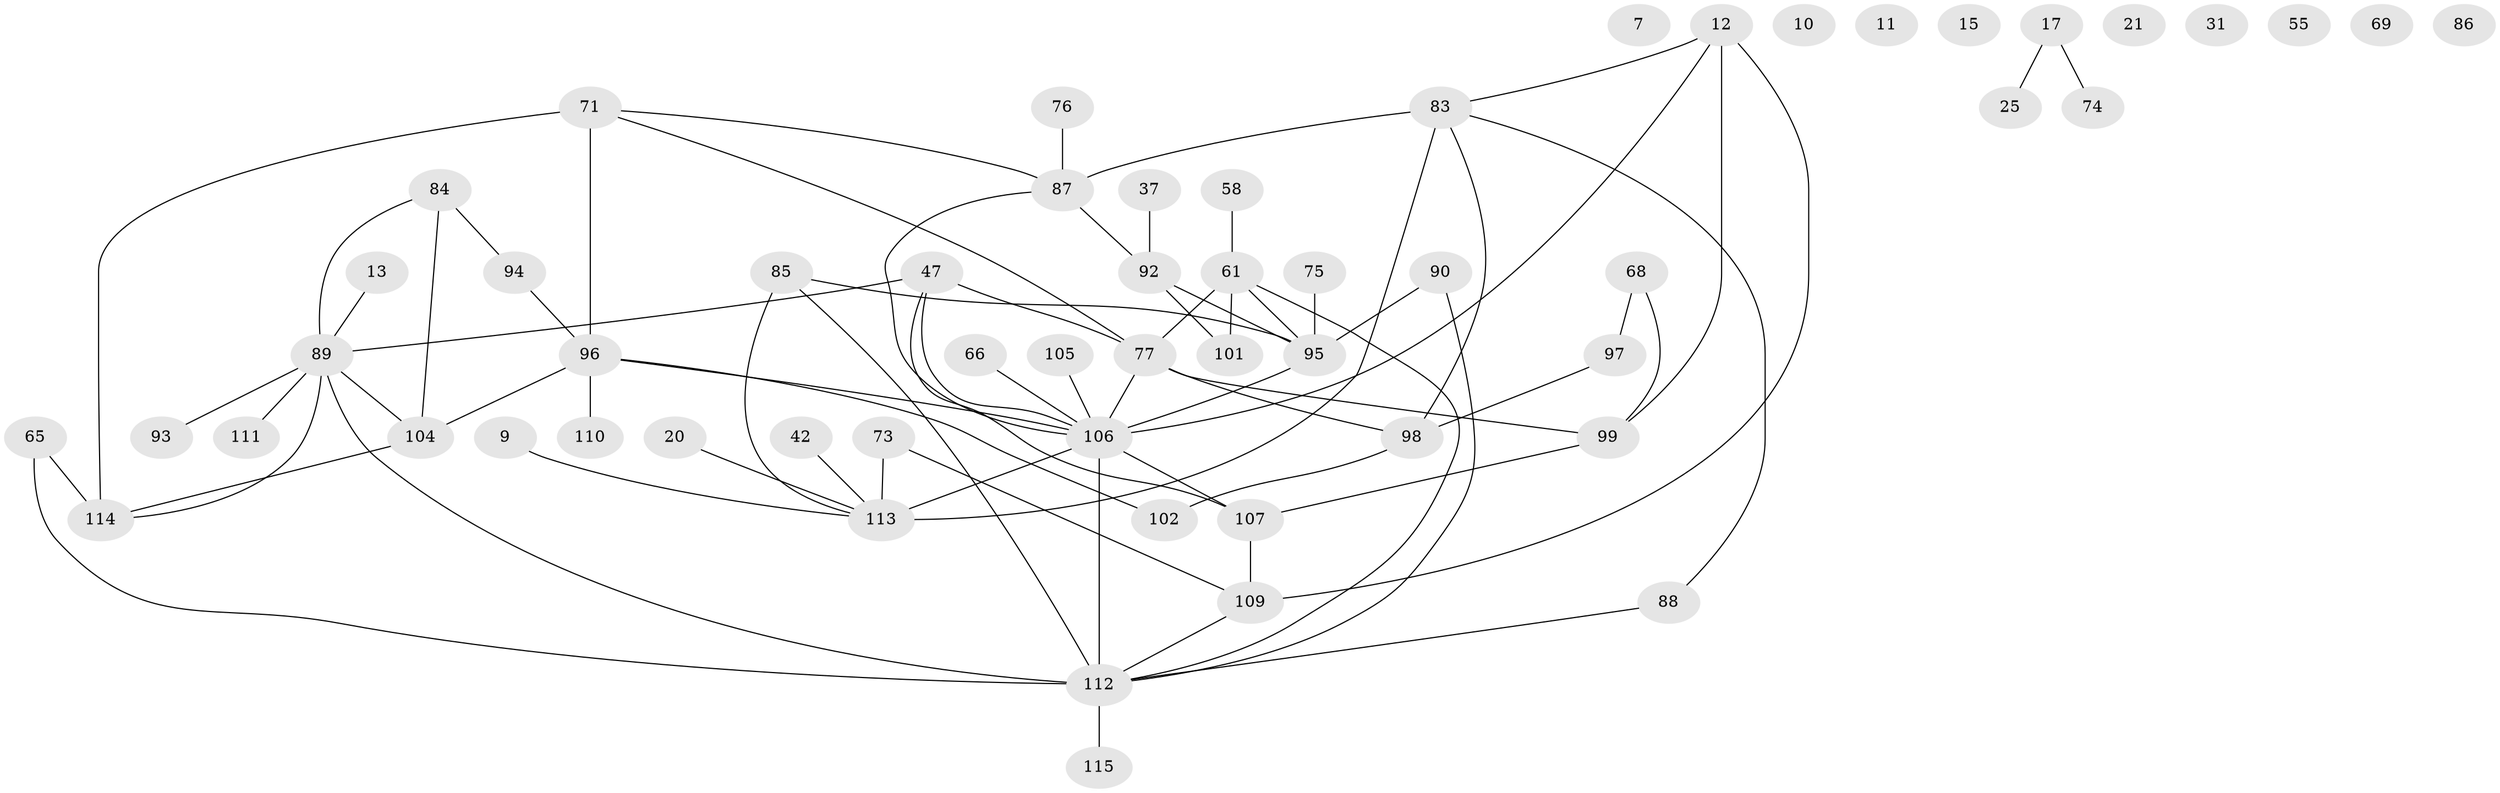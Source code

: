 // original degree distribution, {2: 0.23478260869565218, 3: 0.23478260869565218, 5: 0.06956521739130435, 4: 0.1391304347826087, 1: 0.19130434782608696, 0: 0.0782608695652174, 6: 0.043478260869565216, 7: 0.008695652173913044}
// Generated by graph-tools (version 1.1) at 2025/39/03/09/25 04:39:08]
// undirected, 57 vertices, 75 edges
graph export_dot {
graph [start="1"]
  node [color=gray90,style=filled];
  7;
  9;
  10;
  11;
  12;
  13;
  15;
  17;
  20;
  21;
  25;
  31;
  37;
  42;
  47 [super="+4"];
  55;
  58;
  61 [super="+56"];
  65;
  66;
  68;
  69;
  71;
  73;
  74;
  75;
  76;
  77 [super="+72+19"];
  83;
  84;
  85 [super="+33"];
  86;
  87 [super="+18"];
  88;
  89 [super="+79+70"];
  90 [super="+81+8+54"];
  92;
  93;
  94;
  95 [super="+78+29"];
  96 [super="+14+34"];
  97;
  98 [super="+2+53"];
  99 [super="+44"];
  101;
  102 [super="+63"];
  104 [super="+48"];
  105;
  106 [super="+45+100+60"];
  107 [super="+103"];
  109 [super="+108"];
  110;
  111;
  112 [super="+80+28+91"];
  113 [super="+57+67"];
  114 [super="+51"];
  115;
  9 -- 113;
  12 -- 83;
  12 -- 109 [weight=2];
  12 -- 106;
  12 -- 99;
  13 -- 89;
  17 -- 25;
  17 -- 74;
  20 -- 113;
  37 -- 92;
  42 -- 113;
  47 -- 77;
  47 -- 107 [weight=2];
  47 -- 106;
  47 -- 89;
  58 -- 61;
  61 -- 95 [weight=2];
  61 -- 101;
  61 -- 77;
  61 -- 112;
  65 -- 114;
  65 -- 112;
  66 -- 106;
  68 -- 97;
  68 -- 99;
  71 -- 77;
  71 -- 87;
  71 -- 96;
  71 -- 114 [weight=2];
  73 -- 109;
  73 -- 113;
  75 -- 95;
  76 -- 87;
  77 -- 98 [weight=2];
  77 -- 99;
  77 -- 106 [weight=2];
  83 -- 87;
  83 -- 88;
  83 -- 98;
  83 -- 113 [weight=2];
  84 -- 89;
  84 -- 94;
  84 -- 104;
  85 -- 95;
  85 -- 113 [weight=2];
  85 -- 112 [weight=2];
  87 -- 92;
  87 -- 106;
  88 -- 112;
  89 -- 93;
  89 -- 111;
  89 -- 114;
  89 -- 112;
  89 -- 104;
  90 -- 95;
  90 -- 112;
  92 -- 101;
  92 -- 95;
  94 -- 96;
  95 -- 106 [weight=3];
  96 -- 110;
  96 -- 104;
  96 -- 102;
  96 -- 106;
  97 -- 98;
  98 -- 102 [weight=2];
  99 -- 107;
  104 -- 114;
  105 -- 106;
  106 -- 113 [weight=4];
  106 -- 107;
  106 -- 112 [weight=2];
  107 -- 109;
  109 -- 112;
  112 -- 115;
}
